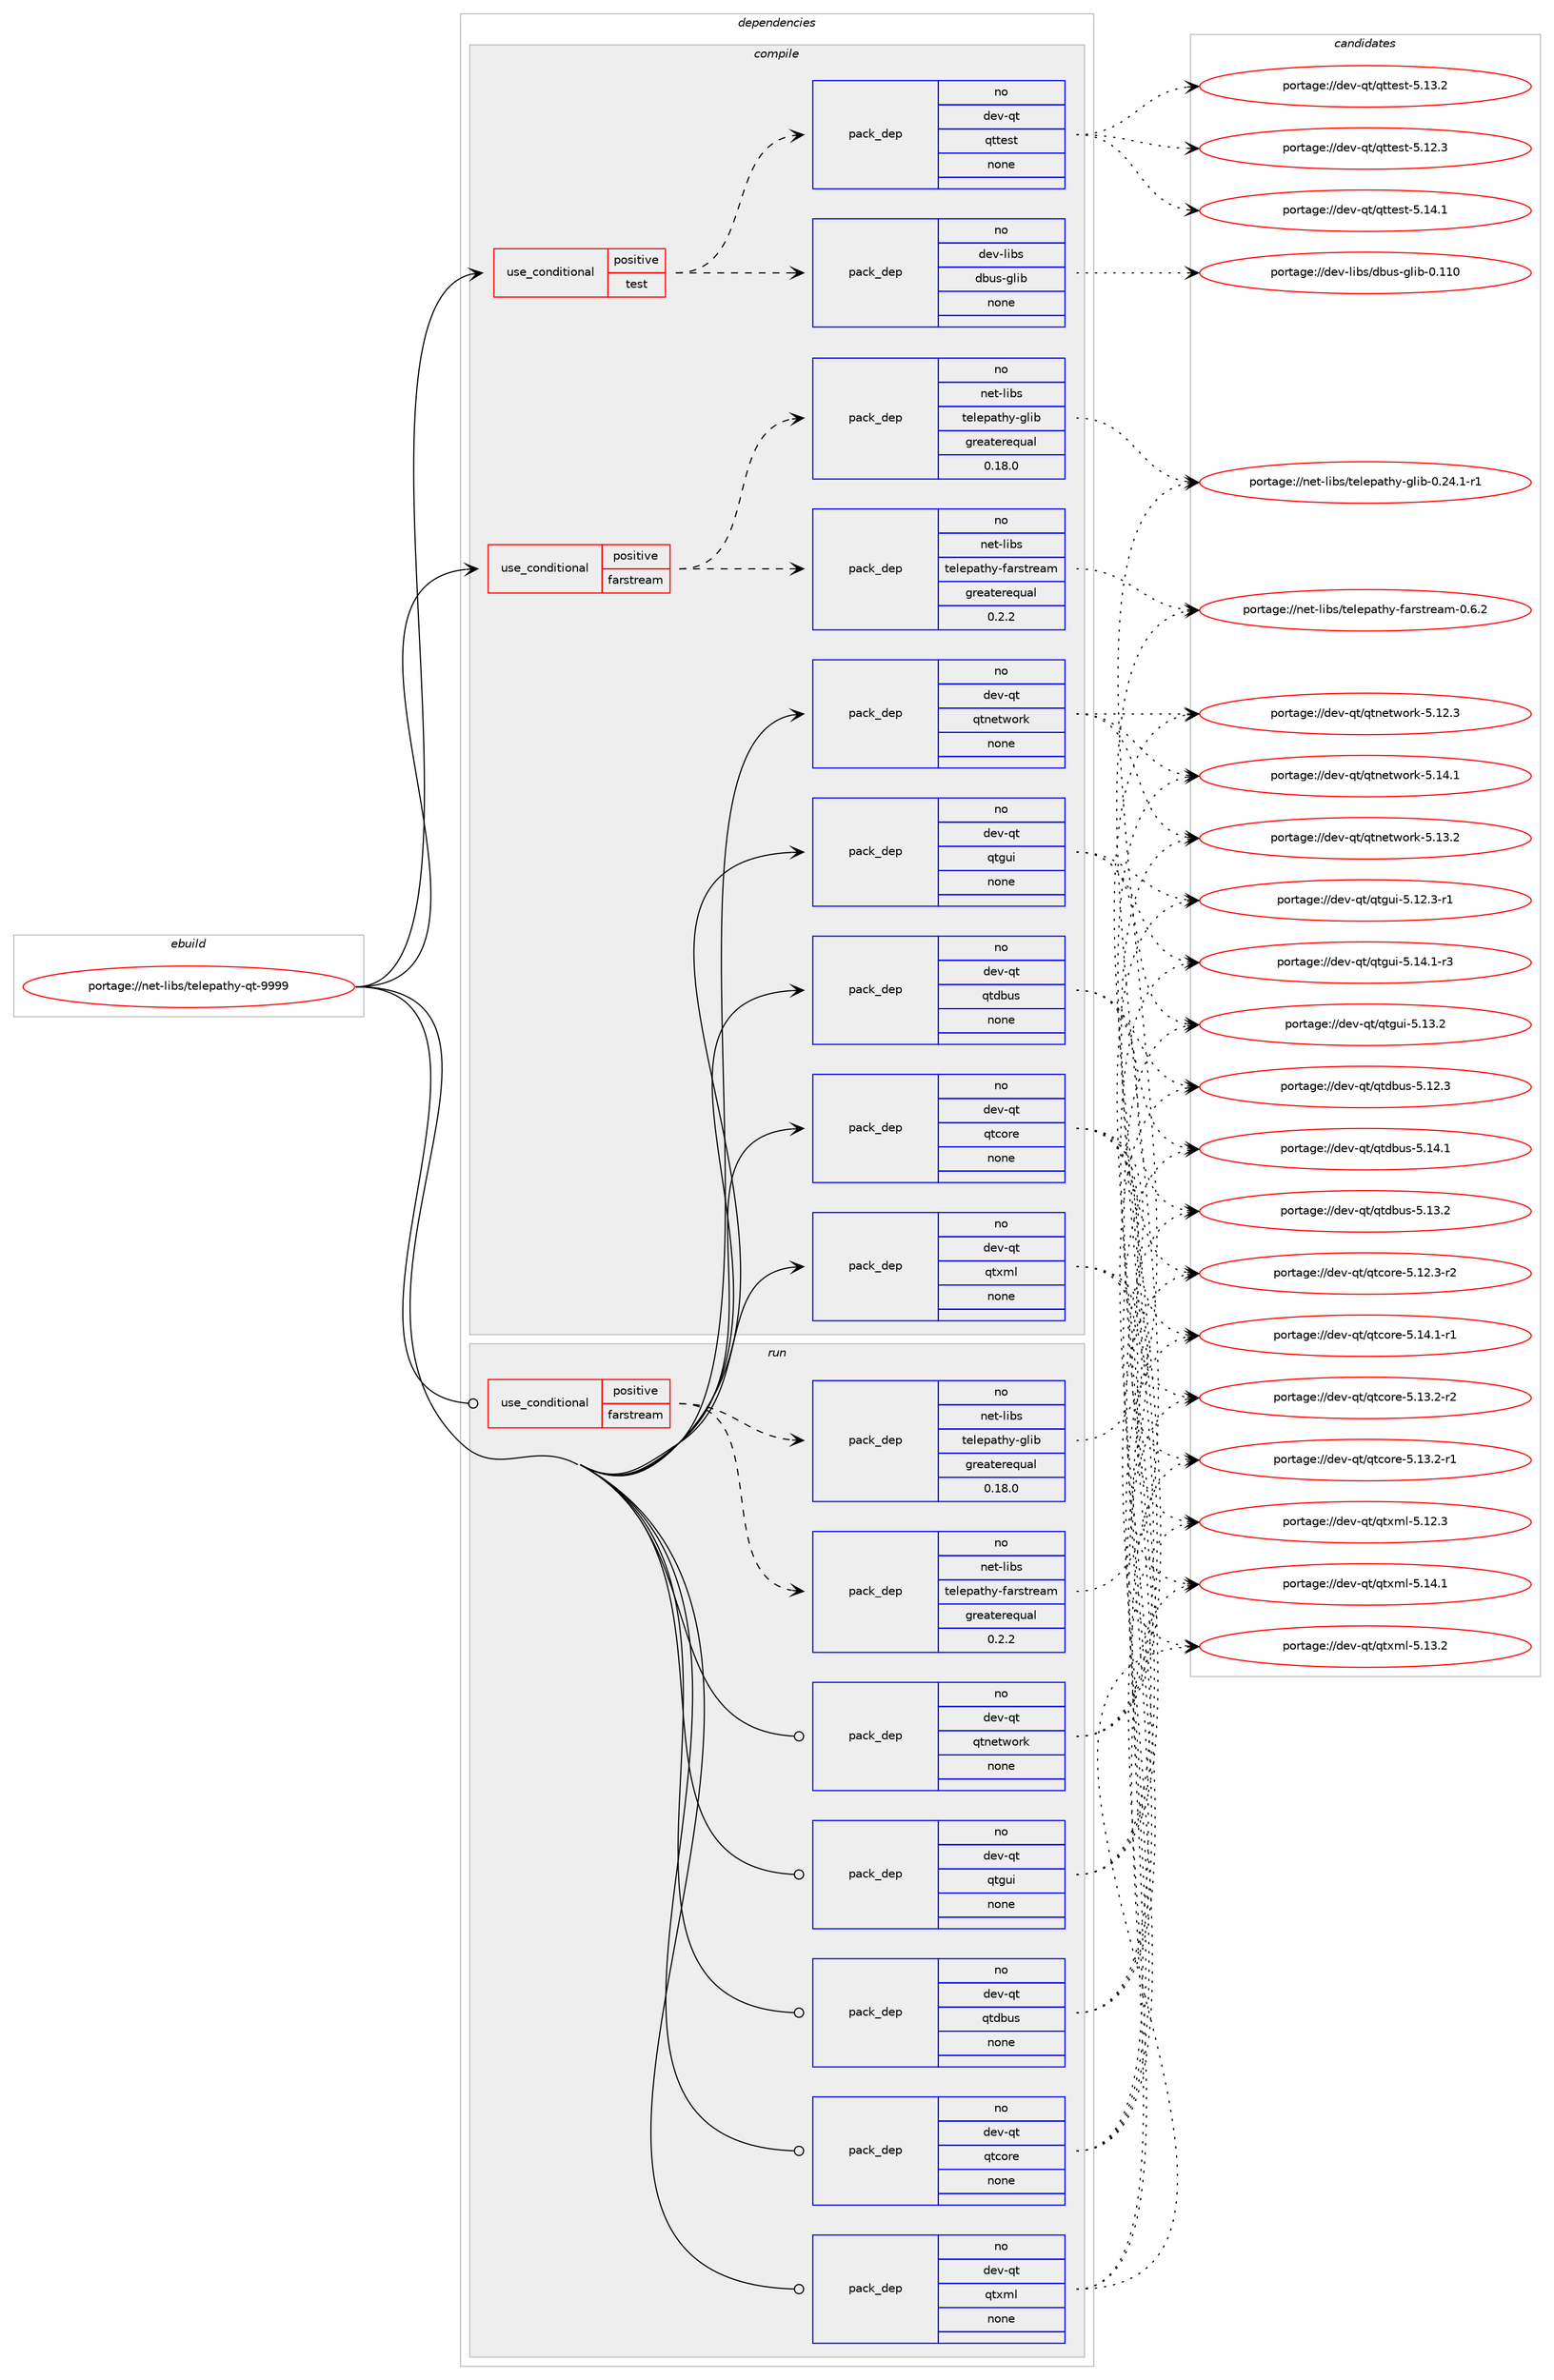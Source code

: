 digraph prolog {

# *************
# Graph options
# *************

newrank=true;
concentrate=true;
compound=true;
graph [rankdir=LR,fontname=Helvetica,fontsize=10,ranksep=1.5];#, ranksep=2.5, nodesep=0.2];
edge  [arrowhead=vee];
node  [fontname=Helvetica,fontsize=10];

# **********
# The ebuild
# **********

subgraph cluster_leftcol {
color=gray;
rank=same;
label=<<i>ebuild</i>>;
id [label="portage://net-libs/telepathy-qt-9999", color=red, width=4, href="../net-libs/telepathy-qt-9999.svg"];
}

# ****************
# The dependencies
# ****************

subgraph cluster_midcol {
color=gray;
label=<<i>dependencies</i>>;
subgraph cluster_compile {
fillcolor="#eeeeee";
style=filled;
label=<<i>compile</i>>;
subgraph cond16290 {
dependency78398 [label=<<TABLE BORDER="0" CELLBORDER="1" CELLSPACING="0" CELLPADDING="4"><TR><TD ROWSPAN="3" CELLPADDING="10">use_conditional</TD></TR><TR><TD>positive</TD></TR><TR><TD>farstream</TD></TR></TABLE>>, shape=none, color=red];
subgraph pack60615 {
dependency78399 [label=<<TABLE BORDER="0" CELLBORDER="1" CELLSPACING="0" CELLPADDING="4" WIDTH="220"><TR><TD ROWSPAN="6" CELLPADDING="30">pack_dep</TD></TR><TR><TD WIDTH="110">no</TD></TR><TR><TD>net-libs</TD></TR><TR><TD>telepathy-farstream</TD></TR><TR><TD>greaterequal</TD></TR><TR><TD>0.2.2</TD></TR></TABLE>>, shape=none, color=blue];
}
dependency78398:e -> dependency78399:w [weight=20,style="dashed",arrowhead="vee"];
subgraph pack60616 {
dependency78400 [label=<<TABLE BORDER="0" CELLBORDER="1" CELLSPACING="0" CELLPADDING="4" WIDTH="220"><TR><TD ROWSPAN="6" CELLPADDING="30">pack_dep</TD></TR><TR><TD WIDTH="110">no</TD></TR><TR><TD>net-libs</TD></TR><TR><TD>telepathy-glib</TD></TR><TR><TD>greaterequal</TD></TR><TR><TD>0.18.0</TD></TR></TABLE>>, shape=none, color=blue];
}
dependency78398:e -> dependency78400:w [weight=20,style="dashed",arrowhead="vee"];
}
id:e -> dependency78398:w [weight=20,style="solid",arrowhead="vee"];
subgraph cond16291 {
dependency78401 [label=<<TABLE BORDER="0" CELLBORDER="1" CELLSPACING="0" CELLPADDING="4"><TR><TD ROWSPAN="3" CELLPADDING="10">use_conditional</TD></TR><TR><TD>positive</TD></TR><TR><TD>test</TD></TR></TABLE>>, shape=none, color=red];
subgraph pack60617 {
dependency78402 [label=<<TABLE BORDER="0" CELLBORDER="1" CELLSPACING="0" CELLPADDING="4" WIDTH="220"><TR><TD ROWSPAN="6" CELLPADDING="30">pack_dep</TD></TR><TR><TD WIDTH="110">no</TD></TR><TR><TD>dev-libs</TD></TR><TR><TD>dbus-glib</TD></TR><TR><TD>none</TD></TR><TR><TD></TD></TR></TABLE>>, shape=none, color=blue];
}
dependency78401:e -> dependency78402:w [weight=20,style="dashed",arrowhead="vee"];
subgraph pack60618 {
dependency78403 [label=<<TABLE BORDER="0" CELLBORDER="1" CELLSPACING="0" CELLPADDING="4" WIDTH="220"><TR><TD ROWSPAN="6" CELLPADDING="30">pack_dep</TD></TR><TR><TD WIDTH="110">no</TD></TR><TR><TD>dev-qt</TD></TR><TR><TD>qttest</TD></TR><TR><TD>none</TD></TR><TR><TD></TD></TR></TABLE>>, shape=none, color=blue];
}
dependency78401:e -> dependency78403:w [weight=20,style="dashed",arrowhead="vee"];
}
id:e -> dependency78401:w [weight=20,style="solid",arrowhead="vee"];
subgraph pack60619 {
dependency78404 [label=<<TABLE BORDER="0" CELLBORDER="1" CELLSPACING="0" CELLPADDING="4" WIDTH="220"><TR><TD ROWSPAN="6" CELLPADDING="30">pack_dep</TD></TR><TR><TD WIDTH="110">no</TD></TR><TR><TD>dev-qt</TD></TR><TR><TD>qtcore</TD></TR><TR><TD>none</TD></TR><TR><TD></TD></TR></TABLE>>, shape=none, color=blue];
}
id:e -> dependency78404:w [weight=20,style="solid",arrowhead="vee"];
subgraph pack60620 {
dependency78405 [label=<<TABLE BORDER="0" CELLBORDER="1" CELLSPACING="0" CELLPADDING="4" WIDTH="220"><TR><TD ROWSPAN="6" CELLPADDING="30">pack_dep</TD></TR><TR><TD WIDTH="110">no</TD></TR><TR><TD>dev-qt</TD></TR><TR><TD>qtdbus</TD></TR><TR><TD>none</TD></TR><TR><TD></TD></TR></TABLE>>, shape=none, color=blue];
}
id:e -> dependency78405:w [weight=20,style="solid",arrowhead="vee"];
subgraph pack60621 {
dependency78406 [label=<<TABLE BORDER="0" CELLBORDER="1" CELLSPACING="0" CELLPADDING="4" WIDTH="220"><TR><TD ROWSPAN="6" CELLPADDING="30">pack_dep</TD></TR><TR><TD WIDTH="110">no</TD></TR><TR><TD>dev-qt</TD></TR><TR><TD>qtgui</TD></TR><TR><TD>none</TD></TR><TR><TD></TD></TR></TABLE>>, shape=none, color=blue];
}
id:e -> dependency78406:w [weight=20,style="solid",arrowhead="vee"];
subgraph pack60622 {
dependency78407 [label=<<TABLE BORDER="0" CELLBORDER="1" CELLSPACING="0" CELLPADDING="4" WIDTH="220"><TR><TD ROWSPAN="6" CELLPADDING="30">pack_dep</TD></TR><TR><TD WIDTH="110">no</TD></TR><TR><TD>dev-qt</TD></TR><TR><TD>qtnetwork</TD></TR><TR><TD>none</TD></TR><TR><TD></TD></TR></TABLE>>, shape=none, color=blue];
}
id:e -> dependency78407:w [weight=20,style="solid",arrowhead="vee"];
subgraph pack60623 {
dependency78408 [label=<<TABLE BORDER="0" CELLBORDER="1" CELLSPACING="0" CELLPADDING="4" WIDTH="220"><TR><TD ROWSPAN="6" CELLPADDING="30">pack_dep</TD></TR><TR><TD WIDTH="110">no</TD></TR><TR><TD>dev-qt</TD></TR><TR><TD>qtxml</TD></TR><TR><TD>none</TD></TR><TR><TD></TD></TR></TABLE>>, shape=none, color=blue];
}
id:e -> dependency78408:w [weight=20,style="solid",arrowhead="vee"];
}
subgraph cluster_compileandrun {
fillcolor="#eeeeee";
style=filled;
label=<<i>compile and run</i>>;
}
subgraph cluster_run {
fillcolor="#eeeeee";
style=filled;
label=<<i>run</i>>;
subgraph cond16292 {
dependency78409 [label=<<TABLE BORDER="0" CELLBORDER="1" CELLSPACING="0" CELLPADDING="4"><TR><TD ROWSPAN="3" CELLPADDING="10">use_conditional</TD></TR><TR><TD>positive</TD></TR><TR><TD>farstream</TD></TR></TABLE>>, shape=none, color=red];
subgraph pack60624 {
dependency78410 [label=<<TABLE BORDER="0" CELLBORDER="1" CELLSPACING="0" CELLPADDING="4" WIDTH="220"><TR><TD ROWSPAN="6" CELLPADDING="30">pack_dep</TD></TR><TR><TD WIDTH="110">no</TD></TR><TR><TD>net-libs</TD></TR><TR><TD>telepathy-farstream</TD></TR><TR><TD>greaterequal</TD></TR><TR><TD>0.2.2</TD></TR></TABLE>>, shape=none, color=blue];
}
dependency78409:e -> dependency78410:w [weight=20,style="dashed",arrowhead="vee"];
subgraph pack60625 {
dependency78411 [label=<<TABLE BORDER="0" CELLBORDER="1" CELLSPACING="0" CELLPADDING="4" WIDTH="220"><TR><TD ROWSPAN="6" CELLPADDING="30">pack_dep</TD></TR><TR><TD WIDTH="110">no</TD></TR><TR><TD>net-libs</TD></TR><TR><TD>telepathy-glib</TD></TR><TR><TD>greaterequal</TD></TR><TR><TD>0.18.0</TD></TR></TABLE>>, shape=none, color=blue];
}
dependency78409:e -> dependency78411:w [weight=20,style="dashed",arrowhead="vee"];
}
id:e -> dependency78409:w [weight=20,style="solid",arrowhead="odot"];
subgraph pack60626 {
dependency78412 [label=<<TABLE BORDER="0" CELLBORDER="1" CELLSPACING="0" CELLPADDING="4" WIDTH="220"><TR><TD ROWSPAN="6" CELLPADDING="30">pack_dep</TD></TR><TR><TD WIDTH="110">no</TD></TR><TR><TD>dev-qt</TD></TR><TR><TD>qtcore</TD></TR><TR><TD>none</TD></TR><TR><TD></TD></TR></TABLE>>, shape=none, color=blue];
}
id:e -> dependency78412:w [weight=20,style="solid",arrowhead="odot"];
subgraph pack60627 {
dependency78413 [label=<<TABLE BORDER="0" CELLBORDER="1" CELLSPACING="0" CELLPADDING="4" WIDTH="220"><TR><TD ROWSPAN="6" CELLPADDING="30">pack_dep</TD></TR><TR><TD WIDTH="110">no</TD></TR><TR><TD>dev-qt</TD></TR><TR><TD>qtdbus</TD></TR><TR><TD>none</TD></TR><TR><TD></TD></TR></TABLE>>, shape=none, color=blue];
}
id:e -> dependency78413:w [weight=20,style="solid",arrowhead="odot"];
subgraph pack60628 {
dependency78414 [label=<<TABLE BORDER="0" CELLBORDER="1" CELLSPACING="0" CELLPADDING="4" WIDTH="220"><TR><TD ROWSPAN="6" CELLPADDING="30">pack_dep</TD></TR><TR><TD WIDTH="110">no</TD></TR><TR><TD>dev-qt</TD></TR><TR><TD>qtgui</TD></TR><TR><TD>none</TD></TR><TR><TD></TD></TR></TABLE>>, shape=none, color=blue];
}
id:e -> dependency78414:w [weight=20,style="solid",arrowhead="odot"];
subgraph pack60629 {
dependency78415 [label=<<TABLE BORDER="0" CELLBORDER="1" CELLSPACING="0" CELLPADDING="4" WIDTH="220"><TR><TD ROWSPAN="6" CELLPADDING="30">pack_dep</TD></TR><TR><TD WIDTH="110">no</TD></TR><TR><TD>dev-qt</TD></TR><TR><TD>qtnetwork</TD></TR><TR><TD>none</TD></TR><TR><TD></TD></TR></TABLE>>, shape=none, color=blue];
}
id:e -> dependency78415:w [weight=20,style="solid",arrowhead="odot"];
subgraph pack60630 {
dependency78416 [label=<<TABLE BORDER="0" CELLBORDER="1" CELLSPACING="0" CELLPADDING="4" WIDTH="220"><TR><TD ROWSPAN="6" CELLPADDING="30">pack_dep</TD></TR><TR><TD WIDTH="110">no</TD></TR><TR><TD>dev-qt</TD></TR><TR><TD>qtxml</TD></TR><TR><TD>none</TD></TR><TR><TD></TD></TR></TABLE>>, shape=none, color=blue];
}
id:e -> dependency78416:w [weight=20,style="solid",arrowhead="odot"];
}
}

# **************
# The candidates
# **************

subgraph cluster_choices {
rank=same;
color=gray;
label=<<i>candidates</i>>;

subgraph choice60615 {
color=black;
nodesep=1;
choice11010111645108105981154711610110810111297116104121451029711411511611410197109454846544650 [label="portage://net-libs/telepathy-farstream-0.6.2", color=red, width=4,href="../net-libs/telepathy-farstream-0.6.2.svg"];
dependency78399:e -> choice11010111645108105981154711610110810111297116104121451029711411511611410197109454846544650:w [style=dotted,weight="100"];
}
subgraph choice60616 {
color=black;
nodesep=1;
choice110101116451081059811547116101108101112971161041214510310810598454846505246494511449 [label="portage://net-libs/telepathy-glib-0.24.1-r1", color=red, width=4,href="../net-libs/telepathy-glib-0.24.1-r1.svg"];
dependency78400:e -> choice110101116451081059811547116101108101112971161041214510310810598454846505246494511449:w [style=dotted,weight="100"];
}
subgraph choice60617 {
color=black;
nodesep=1;
choice100101118451081059811547100981171154510310810598454846494948 [label="portage://dev-libs/dbus-glib-0.110", color=red, width=4,href="../dev-libs/dbus-glib-0.110.svg"];
dependency78402:e -> choice100101118451081059811547100981171154510310810598454846494948:w [style=dotted,weight="100"];
}
subgraph choice60618 {
color=black;
nodesep=1;
choice100101118451131164711311611610111511645534649524649 [label="portage://dev-qt/qttest-5.14.1", color=red, width=4,href="../dev-qt/qttest-5.14.1.svg"];
choice100101118451131164711311611610111511645534649514650 [label="portage://dev-qt/qttest-5.13.2", color=red, width=4,href="../dev-qt/qttest-5.13.2.svg"];
choice100101118451131164711311611610111511645534649504651 [label="portage://dev-qt/qttest-5.12.3", color=red, width=4,href="../dev-qt/qttest-5.12.3.svg"];
dependency78403:e -> choice100101118451131164711311611610111511645534649524649:w [style=dotted,weight="100"];
dependency78403:e -> choice100101118451131164711311611610111511645534649514650:w [style=dotted,weight="100"];
dependency78403:e -> choice100101118451131164711311611610111511645534649504651:w [style=dotted,weight="100"];
}
subgraph choice60619 {
color=black;
nodesep=1;
choice100101118451131164711311699111114101455346495246494511449 [label="portage://dev-qt/qtcore-5.14.1-r1", color=red, width=4,href="../dev-qt/qtcore-5.14.1-r1.svg"];
choice100101118451131164711311699111114101455346495146504511450 [label="portage://dev-qt/qtcore-5.13.2-r2", color=red, width=4,href="../dev-qt/qtcore-5.13.2-r2.svg"];
choice100101118451131164711311699111114101455346495146504511449 [label="portage://dev-qt/qtcore-5.13.2-r1", color=red, width=4,href="../dev-qt/qtcore-5.13.2-r1.svg"];
choice100101118451131164711311699111114101455346495046514511450 [label="portage://dev-qt/qtcore-5.12.3-r2", color=red, width=4,href="../dev-qt/qtcore-5.12.3-r2.svg"];
dependency78404:e -> choice100101118451131164711311699111114101455346495246494511449:w [style=dotted,weight="100"];
dependency78404:e -> choice100101118451131164711311699111114101455346495146504511450:w [style=dotted,weight="100"];
dependency78404:e -> choice100101118451131164711311699111114101455346495146504511449:w [style=dotted,weight="100"];
dependency78404:e -> choice100101118451131164711311699111114101455346495046514511450:w [style=dotted,weight="100"];
}
subgraph choice60620 {
color=black;
nodesep=1;
choice10010111845113116471131161009811711545534649524649 [label="portage://dev-qt/qtdbus-5.14.1", color=red, width=4,href="../dev-qt/qtdbus-5.14.1.svg"];
choice10010111845113116471131161009811711545534649514650 [label="portage://dev-qt/qtdbus-5.13.2", color=red, width=4,href="../dev-qt/qtdbus-5.13.2.svg"];
choice10010111845113116471131161009811711545534649504651 [label="portage://dev-qt/qtdbus-5.12.3", color=red, width=4,href="../dev-qt/qtdbus-5.12.3.svg"];
dependency78405:e -> choice10010111845113116471131161009811711545534649524649:w [style=dotted,weight="100"];
dependency78405:e -> choice10010111845113116471131161009811711545534649514650:w [style=dotted,weight="100"];
dependency78405:e -> choice10010111845113116471131161009811711545534649504651:w [style=dotted,weight="100"];
}
subgraph choice60621 {
color=black;
nodesep=1;
choice1001011184511311647113116103117105455346495246494511451 [label="portage://dev-qt/qtgui-5.14.1-r3", color=red, width=4,href="../dev-qt/qtgui-5.14.1-r3.svg"];
choice100101118451131164711311610311710545534649514650 [label="portage://dev-qt/qtgui-5.13.2", color=red, width=4,href="../dev-qt/qtgui-5.13.2.svg"];
choice1001011184511311647113116103117105455346495046514511449 [label="portage://dev-qt/qtgui-5.12.3-r1", color=red, width=4,href="../dev-qt/qtgui-5.12.3-r1.svg"];
dependency78406:e -> choice1001011184511311647113116103117105455346495246494511451:w [style=dotted,weight="100"];
dependency78406:e -> choice100101118451131164711311610311710545534649514650:w [style=dotted,weight="100"];
dependency78406:e -> choice1001011184511311647113116103117105455346495046514511449:w [style=dotted,weight="100"];
}
subgraph choice60622 {
color=black;
nodesep=1;
choice100101118451131164711311611010111611911111410745534649524649 [label="portage://dev-qt/qtnetwork-5.14.1", color=red, width=4,href="../dev-qt/qtnetwork-5.14.1.svg"];
choice100101118451131164711311611010111611911111410745534649514650 [label="portage://dev-qt/qtnetwork-5.13.2", color=red, width=4,href="../dev-qt/qtnetwork-5.13.2.svg"];
choice100101118451131164711311611010111611911111410745534649504651 [label="portage://dev-qt/qtnetwork-5.12.3", color=red, width=4,href="../dev-qt/qtnetwork-5.12.3.svg"];
dependency78407:e -> choice100101118451131164711311611010111611911111410745534649524649:w [style=dotted,weight="100"];
dependency78407:e -> choice100101118451131164711311611010111611911111410745534649514650:w [style=dotted,weight="100"];
dependency78407:e -> choice100101118451131164711311611010111611911111410745534649504651:w [style=dotted,weight="100"];
}
subgraph choice60623 {
color=black;
nodesep=1;
choice100101118451131164711311612010910845534649524649 [label="portage://dev-qt/qtxml-5.14.1", color=red, width=4,href="../dev-qt/qtxml-5.14.1.svg"];
choice100101118451131164711311612010910845534649514650 [label="portage://dev-qt/qtxml-5.13.2", color=red, width=4,href="../dev-qt/qtxml-5.13.2.svg"];
choice100101118451131164711311612010910845534649504651 [label="portage://dev-qt/qtxml-5.12.3", color=red, width=4,href="../dev-qt/qtxml-5.12.3.svg"];
dependency78408:e -> choice100101118451131164711311612010910845534649524649:w [style=dotted,weight="100"];
dependency78408:e -> choice100101118451131164711311612010910845534649514650:w [style=dotted,weight="100"];
dependency78408:e -> choice100101118451131164711311612010910845534649504651:w [style=dotted,weight="100"];
}
subgraph choice60624 {
color=black;
nodesep=1;
choice11010111645108105981154711610110810111297116104121451029711411511611410197109454846544650 [label="portage://net-libs/telepathy-farstream-0.6.2", color=red, width=4,href="../net-libs/telepathy-farstream-0.6.2.svg"];
dependency78410:e -> choice11010111645108105981154711610110810111297116104121451029711411511611410197109454846544650:w [style=dotted,weight="100"];
}
subgraph choice60625 {
color=black;
nodesep=1;
choice110101116451081059811547116101108101112971161041214510310810598454846505246494511449 [label="portage://net-libs/telepathy-glib-0.24.1-r1", color=red, width=4,href="../net-libs/telepathy-glib-0.24.1-r1.svg"];
dependency78411:e -> choice110101116451081059811547116101108101112971161041214510310810598454846505246494511449:w [style=dotted,weight="100"];
}
subgraph choice60626 {
color=black;
nodesep=1;
choice100101118451131164711311699111114101455346495246494511449 [label="portage://dev-qt/qtcore-5.14.1-r1", color=red, width=4,href="../dev-qt/qtcore-5.14.1-r1.svg"];
choice100101118451131164711311699111114101455346495146504511450 [label="portage://dev-qt/qtcore-5.13.2-r2", color=red, width=4,href="../dev-qt/qtcore-5.13.2-r2.svg"];
choice100101118451131164711311699111114101455346495146504511449 [label="portage://dev-qt/qtcore-5.13.2-r1", color=red, width=4,href="../dev-qt/qtcore-5.13.2-r1.svg"];
choice100101118451131164711311699111114101455346495046514511450 [label="portage://dev-qt/qtcore-5.12.3-r2", color=red, width=4,href="../dev-qt/qtcore-5.12.3-r2.svg"];
dependency78412:e -> choice100101118451131164711311699111114101455346495246494511449:w [style=dotted,weight="100"];
dependency78412:e -> choice100101118451131164711311699111114101455346495146504511450:w [style=dotted,weight="100"];
dependency78412:e -> choice100101118451131164711311699111114101455346495146504511449:w [style=dotted,weight="100"];
dependency78412:e -> choice100101118451131164711311699111114101455346495046514511450:w [style=dotted,weight="100"];
}
subgraph choice60627 {
color=black;
nodesep=1;
choice10010111845113116471131161009811711545534649524649 [label="portage://dev-qt/qtdbus-5.14.1", color=red, width=4,href="../dev-qt/qtdbus-5.14.1.svg"];
choice10010111845113116471131161009811711545534649514650 [label="portage://dev-qt/qtdbus-5.13.2", color=red, width=4,href="../dev-qt/qtdbus-5.13.2.svg"];
choice10010111845113116471131161009811711545534649504651 [label="portage://dev-qt/qtdbus-5.12.3", color=red, width=4,href="../dev-qt/qtdbus-5.12.3.svg"];
dependency78413:e -> choice10010111845113116471131161009811711545534649524649:w [style=dotted,weight="100"];
dependency78413:e -> choice10010111845113116471131161009811711545534649514650:w [style=dotted,weight="100"];
dependency78413:e -> choice10010111845113116471131161009811711545534649504651:w [style=dotted,weight="100"];
}
subgraph choice60628 {
color=black;
nodesep=1;
choice1001011184511311647113116103117105455346495246494511451 [label="portage://dev-qt/qtgui-5.14.1-r3", color=red, width=4,href="../dev-qt/qtgui-5.14.1-r3.svg"];
choice100101118451131164711311610311710545534649514650 [label="portage://dev-qt/qtgui-5.13.2", color=red, width=4,href="../dev-qt/qtgui-5.13.2.svg"];
choice1001011184511311647113116103117105455346495046514511449 [label="portage://dev-qt/qtgui-5.12.3-r1", color=red, width=4,href="../dev-qt/qtgui-5.12.3-r1.svg"];
dependency78414:e -> choice1001011184511311647113116103117105455346495246494511451:w [style=dotted,weight="100"];
dependency78414:e -> choice100101118451131164711311610311710545534649514650:w [style=dotted,weight="100"];
dependency78414:e -> choice1001011184511311647113116103117105455346495046514511449:w [style=dotted,weight="100"];
}
subgraph choice60629 {
color=black;
nodesep=1;
choice100101118451131164711311611010111611911111410745534649524649 [label="portage://dev-qt/qtnetwork-5.14.1", color=red, width=4,href="../dev-qt/qtnetwork-5.14.1.svg"];
choice100101118451131164711311611010111611911111410745534649514650 [label="portage://dev-qt/qtnetwork-5.13.2", color=red, width=4,href="../dev-qt/qtnetwork-5.13.2.svg"];
choice100101118451131164711311611010111611911111410745534649504651 [label="portage://dev-qt/qtnetwork-5.12.3", color=red, width=4,href="../dev-qt/qtnetwork-5.12.3.svg"];
dependency78415:e -> choice100101118451131164711311611010111611911111410745534649524649:w [style=dotted,weight="100"];
dependency78415:e -> choice100101118451131164711311611010111611911111410745534649514650:w [style=dotted,weight="100"];
dependency78415:e -> choice100101118451131164711311611010111611911111410745534649504651:w [style=dotted,weight="100"];
}
subgraph choice60630 {
color=black;
nodesep=1;
choice100101118451131164711311612010910845534649524649 [label="portage://dev-qt/qtxml-5.14.1", color=red, width=4,href="../dev-qt/qtxml-5.14.1.svg"];
choice100101118451131164711311612010910845534649514650 [label="portage://dev-qt/qtxml-5.13.2", color=red, width=4,href="../dev-qt/qtxml-5.13.2.svg"];
choice100101118451131164711311612010910845534649504651 [label="portage://dev-qt/qtxml-5.12.3", color=red, width=4,href="../dev-qt/qtxml-5.12.3.svg"];
dependency78416:e -> choice100101118451131164711311612010910845534649524649:w [style=dotted,weight="100"];
dependency78416:e -> choice100101118451131164711311612010910845534649514650:w [style=dotted,weight="100"];
dependency78416:e -> choice100101118451131164711311612010910845534649504651:w [style=dotted,weight="100"];
}
}

}
